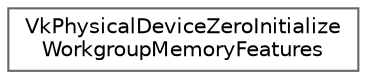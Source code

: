 digraph "类继承关系图"
{
 // LATEX_PDF_SIZE
  bgcolor="transparent";
  edge [fontname=Helvetica,fontsize=10,labelfontname=Helvetica,labelfontsize=10];
  node [fontname=Helvetica,fontsize=10,shape=box,height=0.2,width=0.4];
  rankdir="LR";
  Node0 [id="Node000000",label="VkPhysicalDeviceZeroInitialize\lWorkgroupMemoryFeatures",height=0.2,width=0.4,color="grey40", fillcolor="white", style="filled",URL="$struct_vk_physical_device_zero_initialize_workgroup_memory_features.html",tooltip=" "];
}
